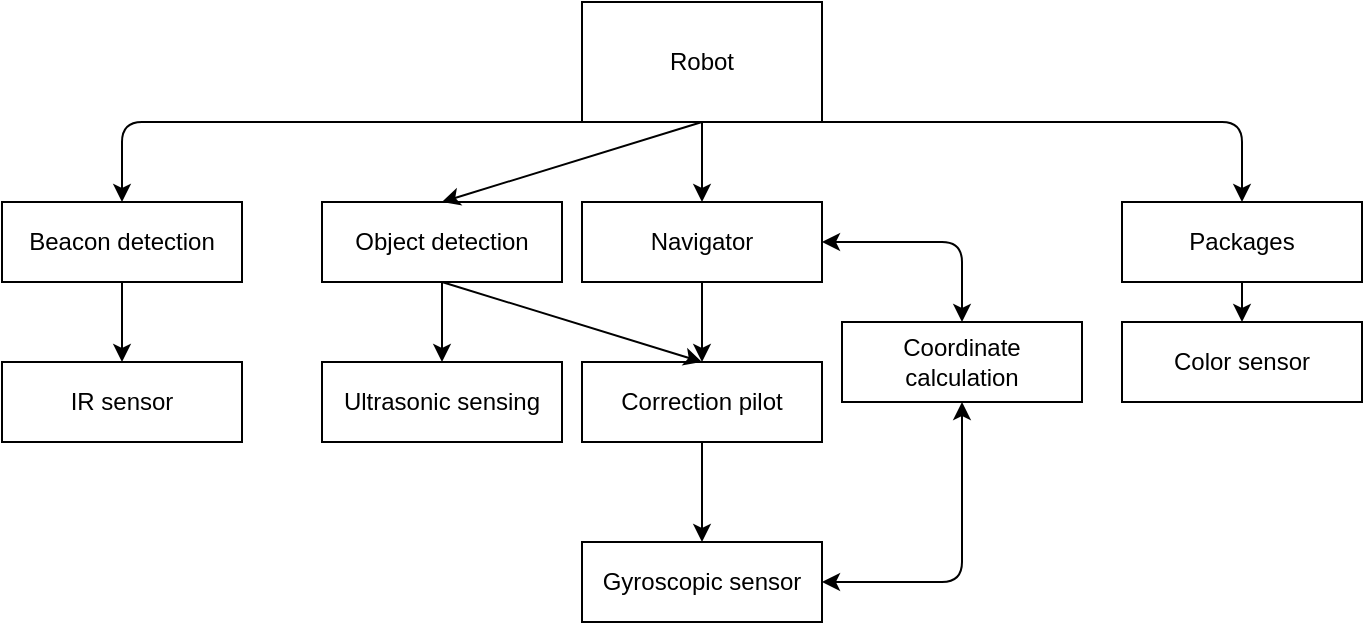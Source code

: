 <mxfile version="10.6.2" type="onedrive"><diagram id="TPGJAeKfUabDgoXG-U0s" name="Page-1"><mxGraphModel dx="1634" dy="764" grid="1" gridSize="10" guides="1" tooltips="1" connect="1" arrows="1" fold="1" page="1" pageScale="1" pageWidth="827" pageHeight="1169" math="0" shadow="0"><root><mxCell id="0"/><mxCell id="1" parent="0"/><mxCell id="BM6m0SbSLXiIIxf9_bQk-1" value="Robot" style="rounded=0;whiteSpace=wrap;html=1;" parent="1" vertex="1"><mxGeometry x="330" y="20" width="120" height="60" as="geometry"/></mxCell><mxCell id="BM6m0SbSLXiIIxf9_bQk-4" value="" style="edgeStyle=orthogonalEdgeStyle;rounded=0;orthogonalLoop=1;jettySize=auto;html=1;" parent="1" source="BM6m0SbSLXiIIxf9_bQk-2" target="BM6m0SbSLXiIIxf9_bQk-3" edge="1"><mxGeometry relative="1" as="geometry"/></mxCell><mxCell id="BM6m0SbSLXiIIxf9_bQk-2" value="Beacon detection&lt;br&gt;" style="rounded=0;whiteSpace=wrap;html=1;" parent="1" vertex="1"><mxGeometry x="40" y="120" width="120" height="40" as="geometry"/></mxCell><mxCell id="BM6m0SbSLXiIIxf9_bQk-3" value="IR sensor&lt;br&gt;" style="rounded=0;whiteSpace=wrap;html=1;" parent="1" vertex="1"><mxGeometry x="40" y="200" width="120" height="40" as="geometry"/></mxCell><mxCell id="BM6m0SbSLXiIIxf9_bQk-5" value="Object detection" style="rounded=0;whiteSpace=wrap;html=1;" parent="1" vertex="1"><mxGeometry x="200" y="120" width="120" height="40" as="geometry"/></mxCell><mxCell id="BM6m0SbSLXiIIxf9_bQk-6" value="Ultrasonic sensing&lt;br&gt;" style="rounded=0;whiteSpace=wrap;html=1;" parent="1" vertex="1"><mxGeometry x="200" y="200" width="120" height="40" as="geometry"/></mxCell><mxCell id="BM6m0SbSLXiIIxf9_bQk-7" value="Navigator&lt;br&gt;" style="rounded=0;whiteSpace=wrap;html=1;" parent="1" vertex="1"><mxGeometry x="330" y="120" width="120" height="40" as="geometry"/></mxCell><mxCell id="BM6m0SbSLXiIIxf9_bQk-8" value="Correction pilot&lt;br&gt;" style="rounded=0;whiteSpace=wrap;html=1;" parent="1" vertex="1"><mxGeometry x="330" y="200" width="120" height="40" as="geometry"/></mxCell><mxCell id="BM6m0SbSLXiIIxf9_bQk-9" value="Gyroscopic sensor&lt;br&gt;" style="rounded=0;whiteSpace=wrap;html=1;" parent="1" vertex="1"><mxGeometry x="330" y="290" width="120" height="40" as="geometry"/></mxCell><mxCell id="BM6m0SbSLXiIIxf9_bQk-13" value="" style="endArrow=classic;html=1;exitX=0.5;exitY=1;exitDx=0;exitDy=0;entryX=0.5;entryY=0;entryDx=0;entryDy=0;" parent="1" source="BM6m0SbSLXiIIxf9_bQk-7" target="BM6m0SbSLXiIIxf9_bQk-8" edge="1"><mxGeometry width="50" height="50" relative="1" as="geometry"><mxPoint x="40" y="350" as="sourcePoint"/><mxPoint x="90" y="300" as="targetPoint"/></mxGeometry></mxCell><mxCell id="BM6m0SbSLXiIIxf9_bQk-14" value="" style="endArrow=classic;html=1;exitX=0.5;exitY=1;exitDx=0;exitDy=0;entryX=0.5;entryY=0;entryDx=0;entryDy=0;" parent="1" source="BM6m0SbSLXiIIxf9_bQk-8" target="BM6m0SbSLXiIIxf9_bQk-9" edge="1"><mxGeometry width="50" height="50" relative="1" as="geometry"><mxPoint x="40" y="350" as="sourcePoint"/><mxPoint x="90" y="300" as="targetPoint"/></mxGeometry></mxCell><mxCell id="BM6m0SbSLXiIIxf9_bQk-15" value="Coordinate calculation" style="rounded=0;whiteSpace=wrap;html=1;" parent="1" vertex="1"><mxGeometry x="460" y="180" width="120" height="40" as="geometry"/></mxCell><mxCell id="BM6m0SbSLXiIIxf9_bQk-16" value="" style="endArrow=classic;startArrow=classic;html=1;exitX=1;exitY=0.5;exitDx=0;exitDy=0;entryX=0.5;entryY=1;entryDx=0;entryDy=0;" parent="1" source="BM6m0SbSLXiIIxf9_bQk-9" target="BM6m0SbSLXiIIxf9_bQk-15" edge="1"><mxGeometry width="50" height="50" relative="1" as="geometry"><mxPoint x="90" y="350" as="sourcePoint"/><mxPoint x="140" y="300" as="targetPoint"/><Array as="points"><mxPoint x="520" y="310"/></Array></mxGeometry></mxCell><mxCell id="BM6m0SbSLXiIIxf9_bQk-17" value="" style="endArrow=classic;startArrow=classic;html=1;exitX=1;exitY=0.5;exitDx=0;exitDy=0;entryX=0.5;entryY=0;entryDx=0;entryDy=0;" parent="1" source="BM6m0SbSLXiIIxf9_bQk-7" target="BM6m0SbSLXiIIxf9_bQk-15" edge="1"><mxGeometry width="50" height="50" relative="1" as="geometry"><mxPoint x="460" y="270" as="sourcePoint"/><mxPoint x="530" y="230" as="targetPoint"/><Array as="points"><mxPoint x="520" y="140"/></Array></mxGeometry></mxCell><mxCell id="BM6m0SbSLXiIIxf9_bQk-19" value="Packages" style="rounded=0;whiteSpace=wrap;html=1;" parent="1" vertex="1"><mxGeometry x="600" y="120" width="120" height="40" as="geometry"/></mxCell><mxCell id="BM6m0SbSLXiIIxf9_bQk-20" value="Color sensor" style="rounded=0;whiteSpace=wrap;html=1;" parent="1" vertex="1"><mxGeometry x="600" y="180" width="120" height="40" as="geometry"/></mxCell><mxCell id="BM6m0SbSLXiIIxf9_bQk-29" value="" style="endArrow=classic;html=1;exitX=0.5;exitY=1;exitDx=0;exitDy=0;entryX=0.5;entryY=0;entryDx=0;entryDy=0;" parent="1" source="BM6m0SbSLXiIIxf9_bQk-1" target="BM6m0SbSLXiIIxf9_bQk-2" edge="1"><mxGeometry width="50" height="50" relative="1" as="geometry"><mxPoint x="40" y="350" as="sourcePoint"/><mxPoint x="90" y="300" as="targetPoint"/><Array as="points"><mxPoint x="100" y="80"/></Array></mxGeometry></mxCell><mxCell id="BM6m0SbSLXiIIxf9_bQk-31" value="" style="endArrow=classic;html=1;exitX=0.5;exitY=1;exitDx=0;exitDy=0;entryX=0.5;entryY=0;entryDx=0;entryDy=0;" parent="1" source="BM6m0SbSLXiIIxf9_bQk-1" target="BM6m0SbSLXiIIxf9_bQk-7" edge="1"><mxGeometry width="50" height="50" relative="1" as="geometry"><mxPoint x="40" y="350" as="sourcePoint"/><mxPoint x="90" y="300" as="targetPoint"/></mxGeometry></mxCell><mxCell id="BM6m0SbSLXiIIxf9_bQk-32" value="" style="endArrow=classic;html=1;exitX=0.5;exitY=1;exitDx=0;exitDy=0;entryX=0.5;entryY=0;entryDx=0;entryDy=0;" parent="1" source="BM6m0SbSLXiIIxf9_bQk-1" target="BM6m0SbSLXiIIxf9_bQk-5" edge="1"><mxGeometry width="50" height="50" relative="1" as="geometry"><mxPoint x="40" y="350" as="sourcePoint"/><mxPoint x="90" y="300" as="targetPoint"/></mxGeometry></mxCell><mxCell id="BM6m0SbSLXiIIxf9_bQk-33" value="" style="endArrow=classic;html=1;exitX=0.5;exitY=1;exitDx=0;exitDy=0;entryX=0.5;entryY=0;entryDx=0;entryDy=0;" parent="1" source="BM6m0SbSLXiIIxf9_bQk-1" target="BM6m0SbSLXiIIxf9_bQk-19" edge="1"><mxGeometry width="50" height="50" relative="1" as="geometry"><mxPoint x="40" y="350" as="sourcePoint"/><mxPoint x="90" y="300" as="targetPoint"/><Array as="points"><mxPoint x="660" y="80"/></Array></mxGeometry></mxCell><mxCell id="BM6m0SbSLXiIIxf9_bQk-34" value="" style="endArrow=classic;html=1;exitX=0.5;exitY=1;exitDx=0;exitDy=0;entryX=0.5;entryY=0;entryDx=0;entryDy=0;" parent="1" source="BM6m0SbSLXiIIxf9_bQk-19" target="BM6m0SbSLXiIIxf9_bQk-20" edge="1"><mxGeometry width="50" height="50" relative="1" as="geometry"><mxPoint x="270" y="350" as="sourcePoint"/><mxPoint x="320" y="300" as="targetPoint"/></mxGeometry></mxCell><mxCell id="BM6m0SbSLXiIIxf9_bQk-36" value="" style="endArrow=classic;html=1;exitX=0.5;exitY=1;exitDx=0;exitDy=0;entryX=0.5;entryY=0;entryDx=0;entryDy=0;" parent="1" source="BM6m0SbSLXiIIxf9_bQk-5" target="BM6m0SbSLXiIIxf9_bQk-6" edge="1"><mxGeometry width="50" height="50" relative="1" as="geometry"><mxPoint x="40" y="350" as="sourcePoint"/><mxPoint x="90" y="300" as="targetPoint"/></mxGeometry></mxCell><mxCell id="BM6m0SbSLXiIIxf9_bQk-37" value="" style="endArrow=classic;html=1;exitX=0.5;exitY=1;exitDx=0;exitDy=0;entryX=0.5;entryY=0;entryDx=0;entryDy=0;" parent="1" source="BM6m0SbSLXiIIxf9_bQk-5" target="BM6m0SbSLXiIIxf9_bQk-8" edge="1"><mxGeometry width="50" height="50" relative="1" as="geometry"><mxPoint x="40" y="400" as="sourcePoint"/><mxPoint x="90" y="350" as="targetPoint"/></mxGeometry></mxCell></root></mxGraphModel></diagram></mxfile>